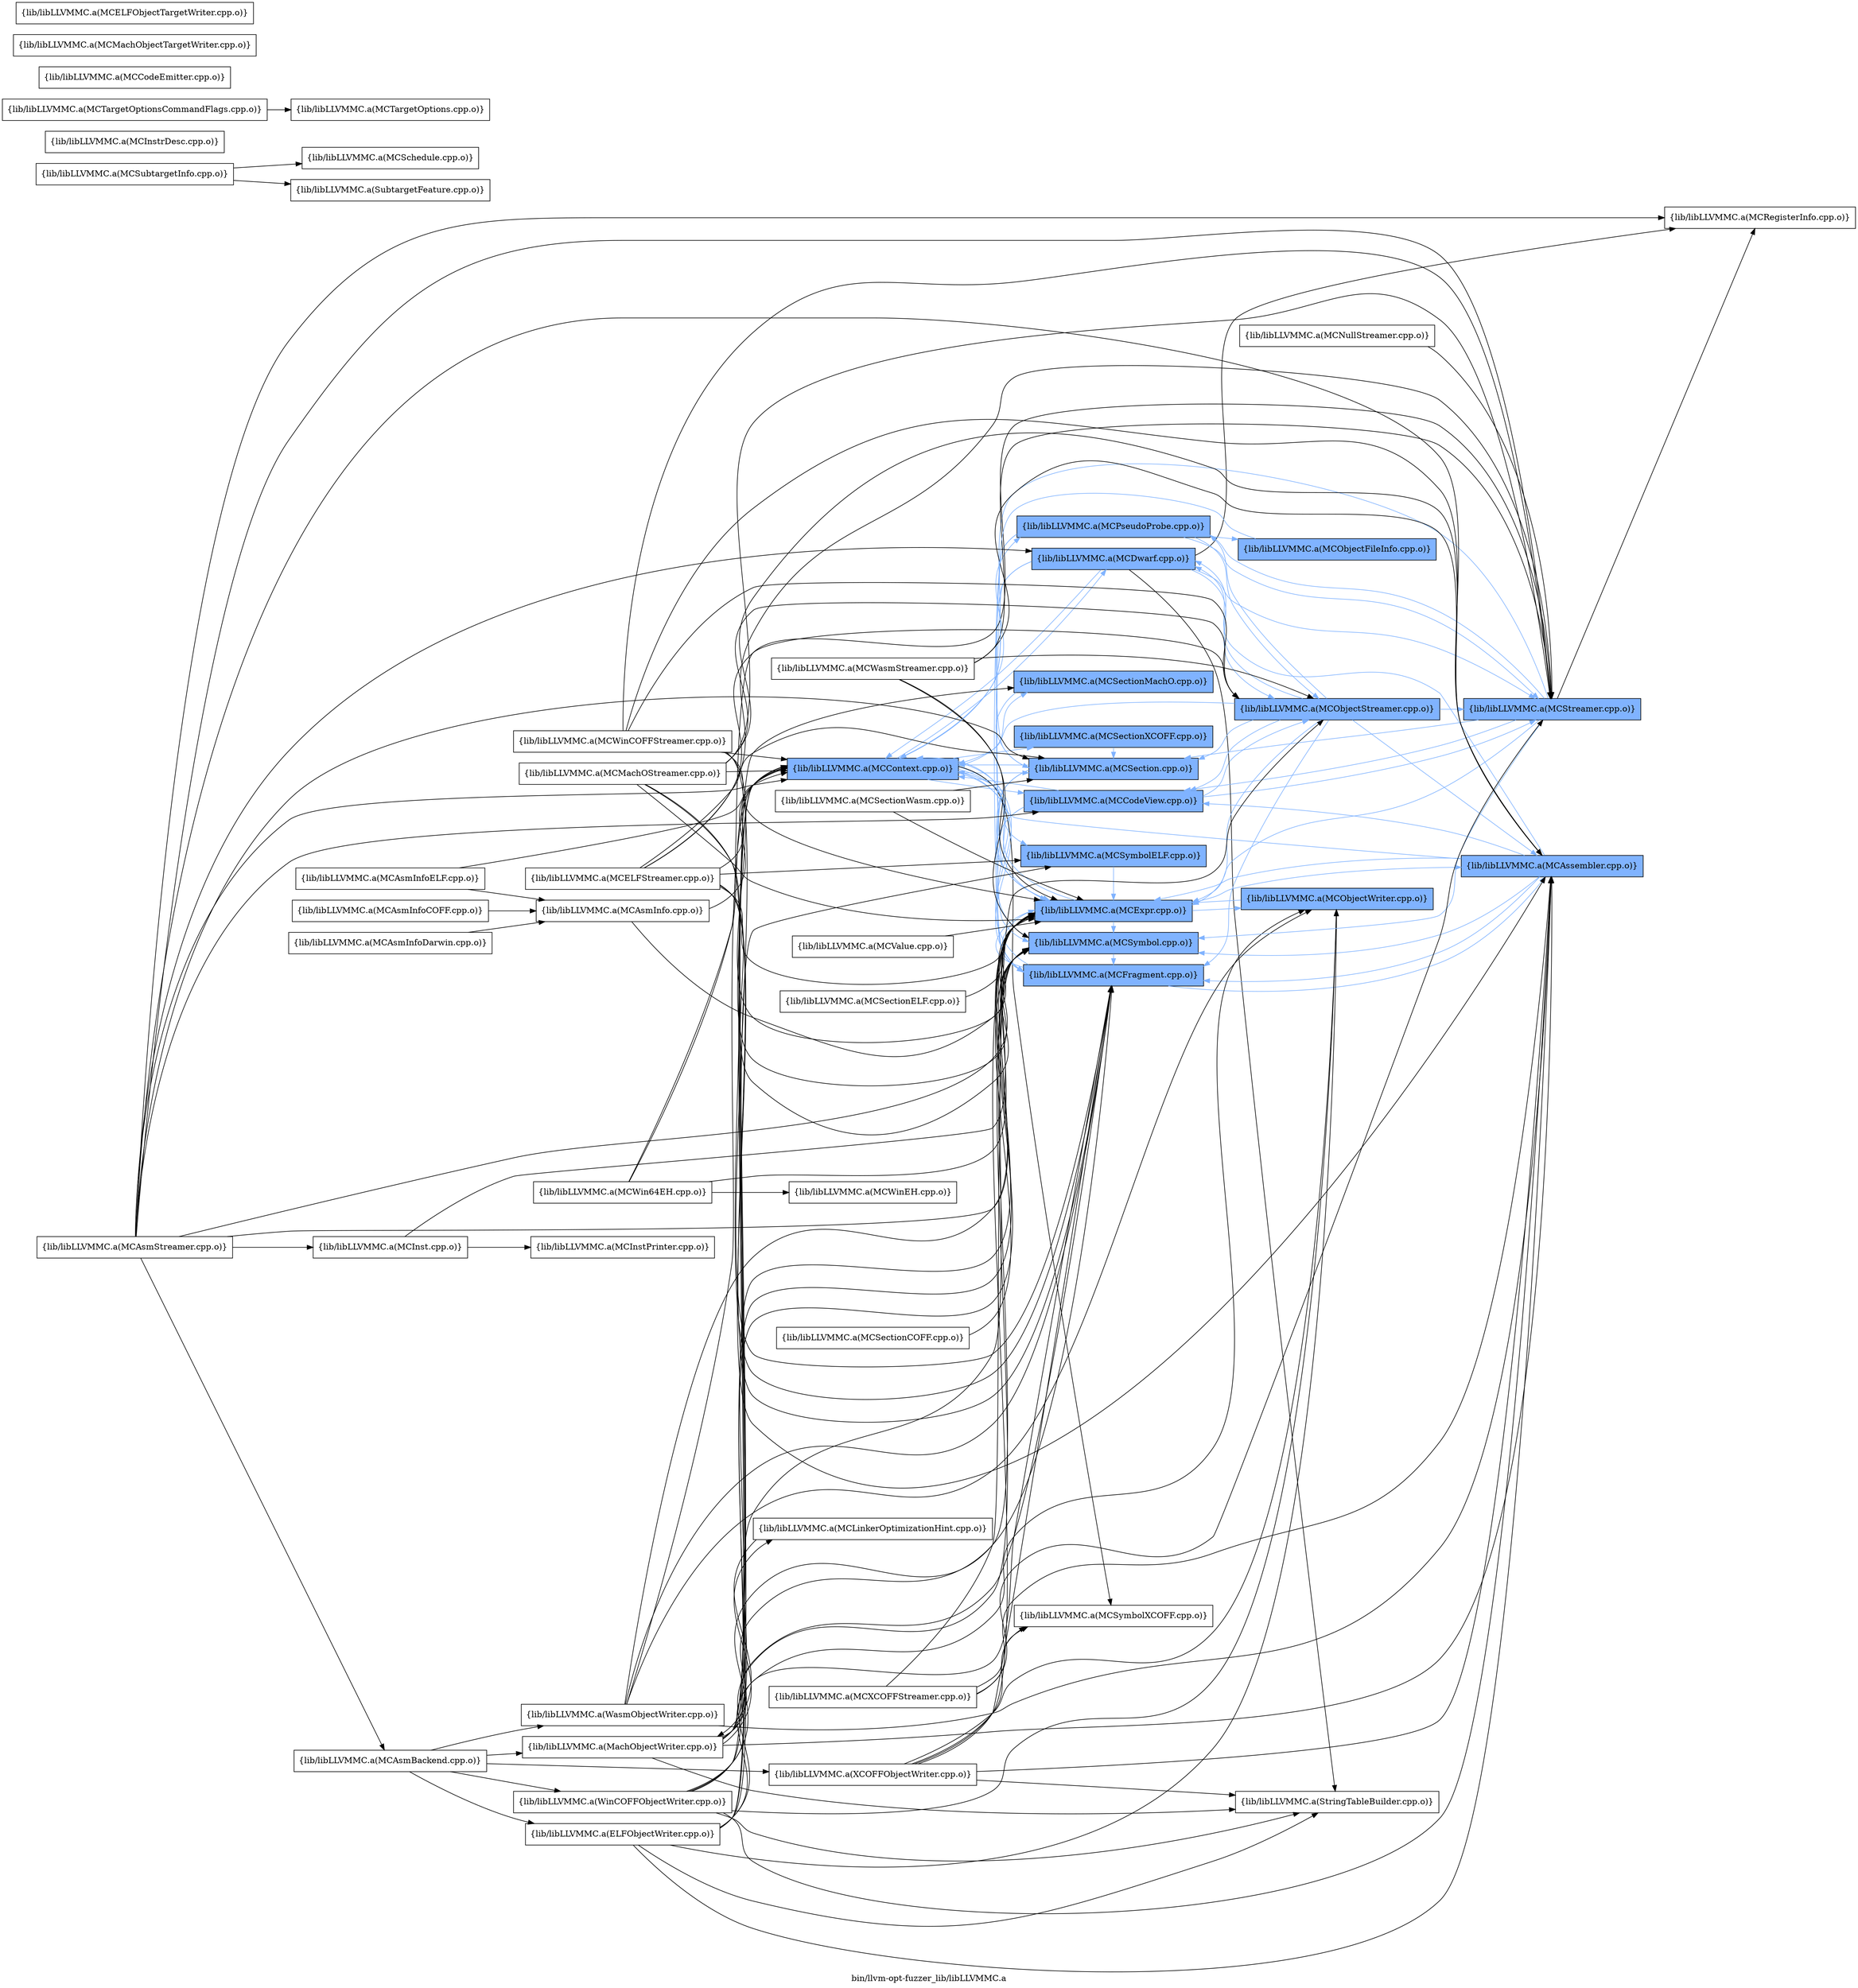 digraph "bin/llvm-opt-fuzzer_lib/libLLVMMC.a" {
	label="bin/llvm-opt-fuzzer_lib/libLLVMMC.a";
	rankdir=LR;
	{ rank=same; Node0x561a15093ff8;  }
	{ rank=same; Node0x561a15094728; Node0x561a1509d238; Node0x561a150a5cf8; Node0x561a150a5578; Node0x561a1508d518; Node0x561a15084eb8; Node0x561a15085f48; Node0x561a15087118; Node0x561a150a3908; Node0x561a150a32c8; Node0x561a1508e0a8;  }
	{ rank=same; Node0x561a15093ff8;  }
	{ rank=same; Node0x561a15094728; Node0x561a1509d238; Node0x561a150a5cf8; Node0x561a150a5578; Node0x561a1508d518; Node0x561a15084eb8; Node0x561a15085f48; Node0x561a15087118; Node0x561a150a3908; Node0x561a150a32c8; Node0x561a1508e0a8;  }

	Node0x561a15093ff8 [shape=record,shape=box,group=1,style=filled,fillcolor="0.600000 0.5 1",label="{lib/libLLVMMC.a(MCContext.cpp.o)}"];
	Node0x561a15093ff8 -> Node0x561a15094728[color="0.600000 0.5 1"];
	Node0x561a15093ff8 -> Node0x561a1509d238[color="0.600000 0.5 1"];
	Node0x561a15093ff8 -> Node0x561a150a5cf8[color="0.600000 0.5 1"];
	Node0x561a15093ff8 -> Node0x561a150a5578[color="0.600000 0.5 1"];
	Node0x561a15093ff8 -> Node0x561a1508d518[color="0.600000 0.5 1"];
	Node0x561a15093ff8 -> Node0x561a15084eb8[color="0.600000 0.5 1"];
	Node0x561a15093ff8 -> Node0x561a15085f48[color="0.600000 0.5 1"];
	Node0x561a15093ff8 -> Node0x561a15087118[color="0.600000 0.5 1"];
	Node0x561a15093ff8 -> Node0x561a150a3908[color="0.600000 0.5 1"];
	Node0x561a15093ff8 -> Node0x561a150a32c8[color="0.600000 0.5 1"];
	Node0x561a15093ff8 -> Node0x561a1508e0a8;
	Node0x561a150a5cf8 [shape=record,shape=box,group=1,style=filled,fillcolor="0.600000 0.5 1",label="{lib/libLLVMMC.a(MCExpr.cpp.o)}"];
	Node0x561a150a5cf8 -> Node0x561a150954e8[color="0.600000 0.5 1"];
	Node0x561a150a5cf8 -> Node0x561a15093ff8[color="0.600000 0.5 1"];
	Node0x561a150a5cf8 -> Node0x561a150a5578[color="0.600000 0.5 1"];
	Node0x561a150a5cf8 -> Node0x561a1508e508[color="0.600000 0.5 1"];
	Node0x561a150a5cf8 -> Node0x561a150a3908[color="0.600000 0.5 1"];
	Node0x561a150a2be8 [shape=record,shape=box,group=0,label="{lib/libLLVMMC.a(MCSubtargetInfo.cpp.o)}"];
	Node0x561a150a2be8 -> Node0x561a15085638;
	Node0x561a150a2be8 -> Node0x561a15086bc8;
	Node0x561a150a6b08 [shape=record,shape=box,group=0,label="{lib/libLLVMMC.a(MCInstrDesc.cpp.o)}"];
	Node0x561a15085408 [shape=record,shape=box,group=0,label="{lib/libLLVMMC.a(MCRegisterInfo.cpp.o)}"];
	Node0x561a15085638 [shape=record,shape=box,group=0,label="{lib/libLLVMMC.a(MCSchedule.cpp.o)}"];
	Node0x561a15096668 [shape=record,shape=box,group=0,label="{lib/libLLVMMC.a(MCAsmInfo.cpp.o)}"];
	Node0x561a15096668 -> Node0x561a15093ff8;
	Node0x561a15096668 -> Node0x561a150a5cf8;
	Node0x561a1508d3d8 [shape=record,shape=box,group=0,label="{lib/libLLVMMC.a(MCTargetOptions.cpp.o)}"];
	Node0x561a150a71e8 [shape=record,shape=box,group=0,label="{lib/libLLVMMC.a(MCInstPrinter.cpp.o)}"];
	Node0x561a150a88b8 [shape=record,shape=box,group=0,label="{lib/libLLVMMC.a(MCAsmBackend.cpp.o)}"];
	Node0x561a150a88b8 -> Node0x561a15098288;
	Node0x561a150a88b8 -> Node0x561a1508d428;
	Node0x561a150a88b8 -> Node0x561a150863f8;
	Node0x561a150a88b8 -> Node0x561a15085c78;
	Node0x561a150a88b8 -> Node0x561a150858b8;
	Node0x561a150954e8 [shape=record,shape=box,group=1,style=filled,fillcolor="0.600000 0.5 1",label="{lib/libLLVMMC.a(MCAssembler.cpp.o)}"];
	Node0x561a150954e8 -> Node0x561a15094728[color="0.600000 0.5 1"];
	Node0x561a150954e8 -> Node0x561a15093ff8[color="0.600000 0.5 1"];
	Node0x561a150954e8 -> Node0x561a1509d238[color="0.600000 0.5 1"];
	Node0x561a150954e8 -> Node0x561a150a5cf8[color="0.600000 0.5 1"];
	Node0x561a150954e8 -> Node0x561a150a5578[color="0.600000 0.5 1"];
	Node0x561a150954e8 -> Node0x561a150a3908[color="0.600000 0.5 1"];
	Node0x561a150a5578 [shape=record,shape=box,group=1,style=filled,fillcolor="0.600000 0.5 1",label="{lib/libLLVMMC.a(MCFragment.cpp.o)}"];
	Node0x561a150a5578 -> Node0x561a150954e8[color="0.600000 0.5 1"];
	Node0x561a150a5578 -> Node0x561a15093ff8[color="0.600000 0.5 1"];
	Node0x561a150a5578 -> Node0x561a150a5cf8[color="0.600000 0.5 1"];
	Node0x561a150a6fb8 [shape=record,shape=box,group=0,label="{lib/libLLVMMC.a(MCInst.cpp.o)}"];
	Node0x561a150a6fb8 -> Node0x561a150a5cf8;
	Node0x561a150a6fb8 -> Node0x561a150a71e8;
	Node0x561a1508ddd8 [shape=record,shape=box,group=1,style=filled,fillcolor="0.600000 0.5 1",label="{lib/libLLVMMC.a(MCObjectStreamer.cpp.o)}"];
	Node0x561a1508ddd8 -> Node0x561a150954e8[color="0.600000 0.5 1"];
	Node0x561a1508ddd8 -> Node0x561a15094728[color="0.600000 0.5 1"];
	Node0x561a1508ddd8 -> Node0x561a15093ff8[color="0.600000 0.5 1"];
	Node0x561a1508ddd8 -> Node0x561a1509d238[color="0.600000 0.5 1"];
	Node0x561a1508ddd8 -> Node0x561a150a5cf8[color="0.600000 0.5 1"];
	Node0x561a1508ddd8 -> Node0x561a150a5578[color="0.600000 0.5 1"];
	Node0x561a1508ddd8 -> Node0x561a1508d518[color="0.600000 0.5 1"];
	Node0x561a1508ddd8 -> Node0x561a15084eb8[color="0.600000 0.5 1"];
	Node0x561a1508ddd8 -> Node0x561a150a4808[color="0.600000 0.5 1"];
	Node0x561a15095fd8 [shape=record,shape=box,group=0,label="{lib/libLLVMMC.a(MCAsmInfoCOFF.cpp.o)}"];
	Node0x561a15095fd8 -> Node0x561a15096668;
	Node0x561a15096ca8 [shape=record,shape=box,group=0,label="{lib/libLLVMMC.a(MCAsmInfoDarwin.cpp.o)}"];
	Node0x561a15096ca8 -> Node0x561a15096668;
	Node0x561a150950d8 [shape=record,shape=box,group=0,label="{lib/libLLVMMC.a(MCAsmInfoELF.cpp.o)}"];
	Node0x561a150950d8 -> Node0x561a15096668;
	Node0x561a150950d8 -> Node0x561a15093ff8;
	Node0x561a15093a08 [shape=record,shape=box,group=0,label="{lib/libLLVMMC.a(MCCodeEmitter.cpp.o)}"];
	Node0x561a150a2a08 [shape=record,shape=box,group=0,label="{lib/libLLVMMC.a(MCMachObjectTargetWriter.cpp.o)}"];
	Node0x561a150a3908 [shape=record,shape=box,group=1,style=filled,fillcolor="0.600000 0.5 1",label="{lib/libLLVMMC.a(MCSymbol.cpp.o)}"];
	Node0x561a150a3908 -> Node0x561a150a5578[color="0.600000 0.5 1"];
	Node0x561a1508d428 [shape=record,shape=box,group=0,label="{lib/libLLVMMC.a(MachObjectWriter.cpp.o)}"];
	Node0x561a1508d428 -> Node0x561a150954e8;
	Node0x561a1508d428 -> Node0x561a15093ff8;
	Node0x561a1508d428 -> Node0x561a150a5cf8;
	Node0x561a1508d428 -> Node0x561a150a5578;
	Node0x561a1508d428 -> Node0x561a1508e508;
	Node0x561a1508d428 -> Node0x561a15085f48;
	Node0x561a1508d428 -> Node0x561a150a3908;
	Node0x561a1508d428 -> Node0x561a1508c848;
	Node0x561a1508d428 -> Node0x561a1508c668;
	Node0x561a150a8e58 [shape=record,shape=box,group=0,label="{lib/libLLVMMC.a(MCELFObjectTargetWriter.cpp.o)}"];
	Node0x561a1508ce88 [shape=record,shape=box,group=0,label="{lib/libLLVMMC.a(MCValue.cpp.o)}"];
	Node0x561a1508ce88 -> Node0x561a150a5cf8;
	Node0x561a15085c78 [shape=record,shape=box,group=0,label="{lib/libLLVMMC.a(WinCOFFObjectWriter.cpp.o)}"];
	Node0x561a15085c78 -> Node0x561a150954e8;
	Node0x561a15085c78 -> Node0x561a15093ff8;
	Node0x561a15085c78 -> Node0x561a150a5cf8;
	Node0x561a15085c78 -> Node0x561a150a5578;
	Node0x561a15085c78 -> Node0x561a1508e508;
	Node0x561a15085c78 -> Node0x561a150a3908;
	Node0x561a15085c78 -> Node0x561a1508c668;
	Node0x561a150a4808 [shape=record,shape=box,group=1,style=filled,fillcolor="0.600000 0.5 1",label="{lib/libLLVMMC.a(MCStreamer.cpp.o)}"];
	Node0x561a150a4808 -> Node0x561a15094728[color="0.600000 0.5 1"];
	Node0x561a150a4808 -> Node0x561a15093ff8[color="0.600000 0.5 1"];
	Node0x561a150a4808 -> Node0x561a150a5cf8[color="0.600000 0.5 1"];
	Node0x561a150a4808 -> Node0x561a1508d518[color="0.600000 0.5 1"];
	Node0x561a150a4808 -> Node0x561a15085408;
	Node0x561a150a4808 -> Node0x561a15084eb8[color="0.600000 0.5 1"];
	Node0x561a150a4808 -> Node0x561a150a3908[color="0.600000 0.5 1"];
	Node0x561a1508b5d8 [shape=record,shape=box,group=0,label="{lib/libLLVMMC.a(MCWin64EH.cpp.o)}"];
	Node0x561a1508b5d8 -> Node0x561a15093ff8;
	Node0x561a1508b5d8 -> Node0x561a150a5cf8;
	Node0x561a1508b5d8 -> Node0x561a150a4808;
	Node0x561a1508b5d8 -> Node0x561a1508e418;
	Node0x561a1508bcb8 [shape=record,shape=box,group=0,label="{lib/libLLVMMC.a(MCWinCOFFStreamer.cpp.o)}"];
	Node0x561a1508bcb8 -> Node0x561a150954e8;
	Node0x561a1508bcb8 -> Node0x561a15093ff8;
	Node0x561a1508bcb8 -> Node0x561a150a5cf8;
	Node0x561a1508bcb8 -> Node0x561a150a5578;
	Node0x561a1508bcb8 -> Node0x561a1508ddd8;
	Node0x561a1508bcb8 -> Node0x561a150a4808;
	Node0x561a1508bcb8 -> Node0x561a150a3908;
	Node0x561a1508e418 [shape=record,shape=box,group=0,label="{lib/libLLVMMC.a(MCWinEH.cpp.o)}"];
	Node0x561a15094728 [shape=record,shape=box,group=1,style=filled,fillcolor="0.600000 0.5 1",label="{lib/libLLVMMC.a(MCCodeView.cpp.o)}"];
	Node0x561a15094728 -> Node0x561a15093ff8[color="0.600000 0.5 1"];
	Node0x561a15094728 -> Node0x561a150a5cf8[color="0.600000 0.5 1"];
	Node0x561a15094728 -> Node0x561a150a5578[color="0.600000 0.5 1"];
	Node0x561a15094728 -> Node0x561a1508ddd8[color="0.600000 0.5 1"];
	Node0x561a15094728 -> Node0x561a150a4808[color="0.600000 0.5 1"];
	Node0x561a1508c668 [shape=record,shape=box,group=0,label="{lib/libLLVMMC.a(StringTableBuilder.cpp.o)}"];
	Node0x561a1508da68 [shape=record,shape=box,group=0,label="{lib/libLLVMMC.a(MCTargetOptionsCommandFlags.cpp.o)}"];
	Node0x561a1508da68 -> Node0x561a1508d3d8;
	Node0x561a15086bc8 [shape=record,shape=box,group=0,label="{lib/libLLVMMC.a(SubtargetFeature.cpp.o)}"];
	Node0x561a15095f38 [shape=record,shape=box,group=0,label="{lib/libLLVMMC.a(MCAsmStreamer.cpp.o)}"];
	Node0x561a15095f38 -> Node0x561a150a88b8;
	Node0x561a15095f38 -> Node0x561a150954e8;
	Node0x561a15095f38 -> Node0x561a15094728;
	Node0x561a15095f38 -> Node0x561a15093ff8;
	Node0x561a15095f38 -> Node0x561a1509d238;
	Node0x561a15095f38 -> Node0x561a150a5cf8;
	Node0x561a15095f38 -> Node0x561a150a6fb8;
	Node0x561a15095f38 -> Node0x561a15085408;
	Node0x561a15095f38 -> Node0x561a15084eb8;
	Node0x561a15095f38 -> Node0x561a150a4808;
	Node0x561a15095f38 -> Node0x561a150a3908;
	Node0x561a150a5b18 [shape=record,shape=box,group=0,label="{lib/libLLVMMC.a(MCELFStreamer.cpp.o)}"];
	Node0x561a150a5b18 -> Node0x561a150954e8;
	Node0x561a150a5b18 -> Node0x561a15093ff8;
	Node0x561a150a5b18 -> Node0x561a150a5cf8;
	Node0x561a150a5b18 -> Node0x561a150a5578;
	Node0x561a150a5b18 -> Node0x561a1508ddd8;
	Node0x561a150a5b18 -> Node0x561a15084eb8;
	Node0x561a150a5b18 -> Node0x561a150a4808;
	Node0x561a150a5b18 -> Node0x561a150a3908;
	Node0x561a150a5b18 -> Node0x561a150a32c8;
	Node0x561a150a2fa8 [shape=record,shape=box,group=0,label="{lib/libLLVMMC.a(MCMachOStreamer.cpp.o)}"];
	Node0x561a150a2fa8 -> Node0x561a150954e8;
	Node0x561a150a2fa8 -> Node0x561a15093ff8;
	Node0x561a150a2fa8 -> Node0x561a150a5cf8;
	Node0x561a150a2fa8 -> Node0x561a150a5578;
	Node0x561a150a2fa8 -> Node0x561a1508ddd8;
	Node0x561a150a2fa8 -> Node0x561a150a4808;
	Node0x561a150a2fa8 -> Node0x561a150a3908;
	Node0x561a150a2cd8 [shape=record,shape=box,group=0,label="{lib/libLLVMMC.a(MCNullStreamer.cpp.o)}"];
	Node0x561a150a2cd8 -> Node0x561a150a4808;
	Node0x561a1508c028 [shape=record,shape=box,group=0,label="{lib/libLLVMMC.a(MCWasmStreamer.cpp.o)}"];
	Node0x561a1508c028 -> Node0x561a150954e8;
	Node0x561a1508c028 -> Node0x561a150a5cf8;
	Node0x561a1508c028 -> Node0x561a1508ddd8;
	Node0x561a1508c028 -> Node0x561a150a4808;
	Node0x561a1508c028 -> Node0x561a150a3908;
	Node0x561a1508d7e8 [shape=record,shape=box,group=0,label="{lib/libLLVMMC.a(MCXCOFFStreamer.cpp.o)}"];
	Node0x561a1508d7e8 -> Node0x561a150954e8;
	Node0x561a1508d7e8 -> Node0x561a1508ddd8;
	Node0x561a1508d7e8 -> Node0x561a150a4808;
	Node0x561a1508d7e8 -> Node0x561a1508e0a8;
	Node0x561a150a4d58 [shape=record,shape=box,group=1,style=filled,fillcolor="0.600000 0.5 1",label="{lib/libLLVMMC.a(MCObjectFileInfo.cpp.o)}"];
	Node0x561a150a4d58 -> Node0x561a15093ff8[color="0.600000 0.5 1"];
	Node0x561a15085f48 [shape=record,shape=box,group=1,style=filled,fillcolor="0.600000 0.5 1",label="{lib/libLLVMMC.a(MCSectionMachO.cpp.o)}"];
	Node0x561a15085f48 -> Node0x561a15084eb8[color="0.600000 0.5 1"];
	Node0x561a1508e0a8 [shape=record,shape=box,group=0,label="{lib/libLLVMMC.a(MCSymbolXCOFF.cpp.o)}"];
	Node0x561a15098288 [shape=record,shape=box,group=0,label="{lib/libLLVMMC.a(ELFObjectWriter.cpp.o)}"];
	Node0x561a15098288 -> Node0x561a150954e8;
	Node0x561a15098288 -> Node0x561a15093ff8;
	Node0x561a15098288 -> Node0x561a150a5cf8;
	Node0x561a15098288 -> Node0x561a150a5578;
	Node0x561a15098288 -> Node0x561a1508e508;
	Node0x561a15098288 -> Node0x561a150a3908;
	Node0x561a15098288 -> Node0x561a150a32c8;
	Node0x561a15098288 -> Node0x561a1508c668;
	Node0x561a150863f8 [shape=record,shape=box,group=0,label="{lib/libLLVMMC.a(WasmObjectWriter.cpp.o)}"];
	Node0x561a150863f8 -> Node0x561a150954e8;
	Node0x561a150863f8 -> Node0x561a15093ff8;
	Node0x561a150863f8 -> Node0x561a150a5cf8;
	Node0x561a150863f8 -> Node0x561a150a5578;
	Node0x561a150863f8 -> Node0x561a1508e508;
	Node0x561a150858b8 [shape=record,shape=box,group=0,label="{lib/libLLVMMC.a(XCOFFObjectWriter.cpp.o)}"];
	Node0x561a150858b8 -> Node0x561a150954e8;
	Node0x561a150858b8 -> Node0x561a150a5cf8;
	Node0x561a150858b8 -> Node0x561a150a5578;
	Node0x561a150858b8 -> Node0x561a1508e508;
	Node0x561a150858b8 -> Node0x561a1508e0a8;
	Node0x561a150858b8 -> Node0x561a1508c668;
	Node0x561a1508e508 [shape=record,shape=box,group=1,style=filled,fillcolor="0.600000 0.5 1",label="{lib/libLLVMMC.a(MCObjectWriter.cpp.o)}"];
	Node0x561a1508e508 -> Node0x561a150a5cf8[color="0.600000 0.5 1"];
	Node0x561a150a32c8 [shape=record,shape=box,group=1,style=filled,fillcolor="0.600000 0.5 1",label="{lib/libLLVMMC.a(MCSymbolELF.cpp.o)}"];
	Node0x561a150a32c8 -> Node0x561a150a5cf8[color="0.600000 0.5 1"];
	Node0x561a1509d238 [shape=record,shape=box,group=1,style=filled,fillcolor="0.600000 0.5 1",label="{lib/libLLVMMC.a(MCDwarf.cpp.o)}"];
	Node0x561a1509d238 -> Node0x561a15093ff8[color="0.600000 0.5 1"];
	Node0x561a1509d238 -> Node0x561a150a5cf8[color="0.600000 0.5 1"];
	Node0x561a1509d238 -> Node0x561a1508ddd8[color="0.600000 0.5 1"];
	Node0x561a1509d238 -> Node0x561a15085408;
	Node0x561a1509d238 -> Node0x561a15084eb8[color="0.600000 0.5 1"];
	Node0x561a1509d238 -> Node0x561a150a4808[color="0.600000 0.5 1"];
	Node0x561a1509d238 -> Node0x561a1508c668;
	Node0x561a15084eb8 [shape=record,shape=box,group=1,style=filled,fillcolor="0.600000 0.5 1",label="{lib/libLLVMMC.a(MCSection.cpp.o)}"];
	Node0x561a15084eb8 -> Node0x561a15093ff8[color="0.600000 0.5 1"];
	Node0x561a15084eb8 -> Node0x561a150a5cf8[color="0.600000 0.5 1"];
	Node0x561a15084eb8 -> Node0x561a150a5578[color="0.600000 0.5 1"];
	Node0x561a15084eb8 -> Node0x561a150a3908[color="0.600000 0.5 1"];
	Node0x561a1508d518 [shape=record,shape=box,group=1,style=filled,fillcolor="0.600000 0.5 1",label="{lib/libLLVMMC.a(MCPseudoProbe.cpp.o)}"];
	Node0x561a1508d518 -> Node0x561a150a5cf8[color="0.600000 0.5 1"];
	Node0x561a1508d518 -> Node0x561a150a5578[color="0.600000 0.5 1"];
	Node0x561a1508d518 -> Node0x561a150a4d58[color="0.600000 0.5 1"];
	Node0x561a1508d518 -> Node0x561a1508ddd8[color="0.600000 0.5 1"];
	Node0x561a1508d518 -> Node0x561a150a4808[color="0.600000 0.5 1"];
	Node0x561a15087118 [shape=record,shape=box,group=1,style=filled,fillcolor="0.600000 0.5 1",label="{lib/libLLVMMC.a(MCSectionXCOFF.cpp.o)}"];
	Node0x561a15087118 -> Node0x561a15084eb8[color="0.600000 0.5 1"];
	Node0x561a15086448 [shape=record,shape=box,group=0,label="{lib/libLLVMMC.a(MCSectionCOFF.cpp.o)}"];
	Node0x561a15086448 -> Node0x561a150a3908;
	Node0x561a15085cc8 [shape=record,shape=box,group=0,label="{lib/libLLVMMC.a(MCSectionELF.cpp.o)}"];
	Node0x561a15085cc8 -> Node0x561a150a5cf8;
	Node0x561a15088068 [shape=record,shape=box,group=0,label="{lib/libLLVMMC.a(MCSectionWasm.cpp.o)}"];
	Node0x561a15088068 -> Node0x561a150a5cf8;
	Node0x561a15088068 -> Node0x561a15084eb8;
	Node0x561a1508c848 [shape=record,shape=box,group=0,label="{lib/libLLVMMC.a(MCLinkerOptimizationHint.cpp.o)}"];
	Node0x561a1508c848 -> Node0x561a1508d428;
}
